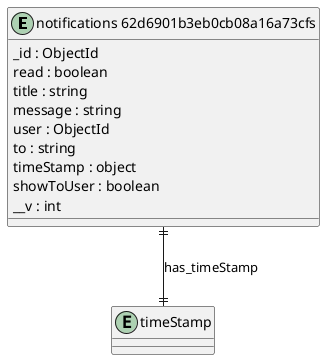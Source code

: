 @startuml notifications_62d6901b3eb0cb08a16a73cfs_Diagram

entity "notifications 62d6901b3eb0cb08a16a73cfs" as notifications_62d6901b3eb0cb08a16a73cfs {
  _id : ObjectId
  read : boolean
  title : string
  message : string
  user : ObjectId
  to : string
  timeStamp : object
  showToUser : boolean
  __v : int
}

entity "timeStamp" as timeStamp {
}

' // Relationships
notifications_62d6901b3eb0cb08a16a73cfs ||--|| timeStamp : has_timeStamp
@enduml